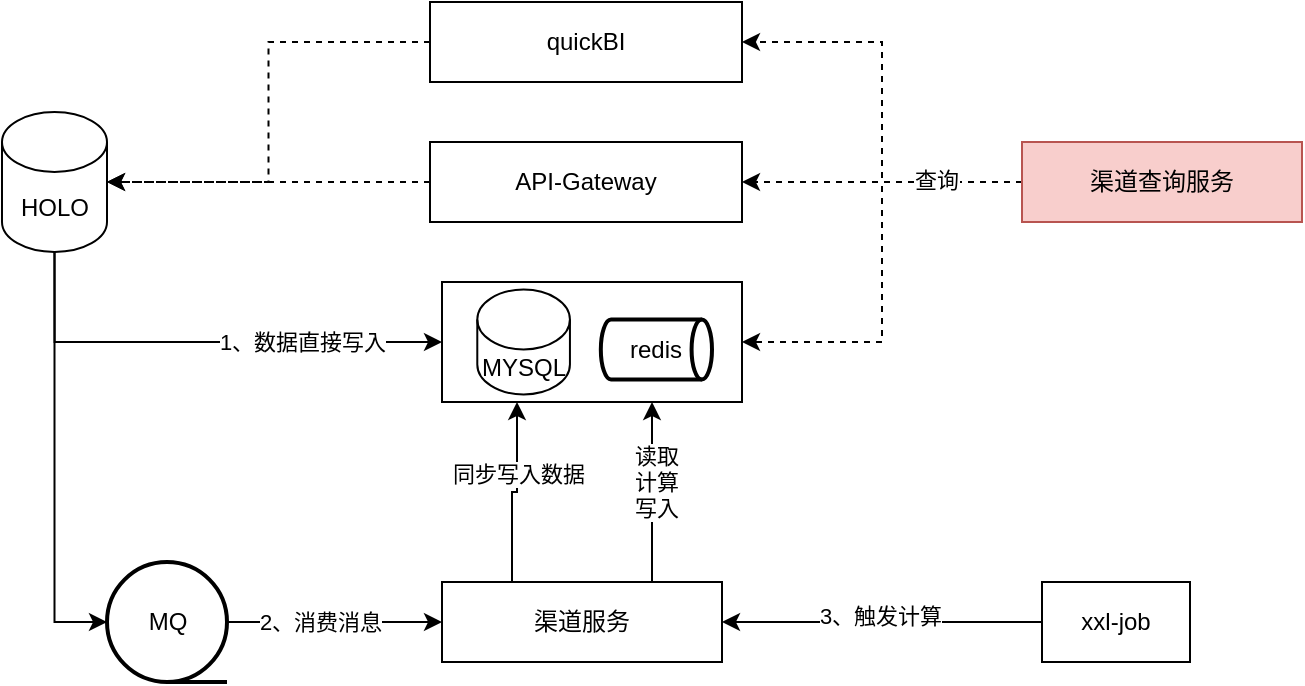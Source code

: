 <mxfile version="27.0.9">
  <diagram name="第 1 页" id="uT5XYs6UictxqT_nQJGg">
    <mxGraphModel dx="983" dy="794" grid="1" gridSize="10" guides="1" tooltips="1" connect="1" arrows="1" fold="1" page="1" pageScale="1" pageWidth="827" pageHeight="1169" math="0" shadow="0">
      <root>
        <mxCell id="0" />
        <mxCell id="1" parent="0" />
        <mxCell id="Xj7MVIoBm8f07yktk7jp-24" style="edgeStyle=orthogonalEdgeStyle;rounded=0;orthogonalLoop=1;jettySize=auto;html=1;exitX=0.5;exitY=1;exitDx=0;exitDy=0;exitPerimeter=0;entryX=0;entryY=0.5;entryDx=0;entryDy=0;" edge="1" parent="1" source="X29Cv0jLeG4FGPxGaaAt-1" target="Xj7MVIoBm8f07yktk7jp-22">
          <mxGeometry relative="1" as="geometry" />
        </mxCell>
        <mxCell id="Xj7MVIoBm8f07yktk7jp-25" value="1、数据直接写入" style="edgeLabel;html=1;align=center;verticalAlign=middle;resizable=0;points=[];" vertex="1" connectable="0" parent="Xj7MVIoBm8f07yktk7jp-24">
          <mxGeometry x="-0.033" y="1" relative="1" as="geometry">
            <mxPoint x="53" y="1" as="offset" />
          </mxGeometry>
        </mxCell>
        <mxCell id="X29Cv0jLeG4FGPxGaaAt-1" value="HOLO" style="shape=cylinder3;whiteSpace=wrap;html=1;boundedLbl=1;backgroundOutline=1;size=15;" parent="1" vertex="1">
          <mxGeometry x="70" y="405" width="52.5" height="70" as="geometry" />
        </mxCell>
        <mxCell id="Xj7MVIoBm8f07yktk7jp-2" style="edgeStyle=orthogonalEdgeStyle;rounded=0;orthogonalLoop=1;jettySize=auto;html=1;entryX=0;entryY=0.5;entryDx=0;entryDy=0;" edge="1" parent="1" source="X29Cv0jLeG4FGPxGaaAt-12" target="Xj7MVIoBm8f07yktk7jp-3">
          <mxGeometry relative="1" as="geometry">
            <mxPoint x="280" y="530" as="targetPoint" />
          </mxGeometry>
        </mxCell>
        <mxCell id="Xj7MVIoBm8f07yktk7jp-9" value="2、消费消息" style="edgeLabel;html=1;align=center;verticalAlign=middle;resizable=0;points=[];" vertex="1" connectable="0" parent="Xj7MVIoBm8f07yktk7jp-2">
          <mxGeometry x="-0.275" y="3" relative="1" as="geometry">
            <mxPoint x="7" y="3" as="offset" />
          </mxGeometry>
        </mxCell>
        <mxCell id="X29Cv0jLeG4FGPxGaaAt-12" value="MQ" style="strokeWidth=2;html=1;shape=mxgraph.flowchart.sequential_data;whiteSpace=wrap;" parent="1" vertex="1">
          <mxGeometry x="122.5" y="630" width="60" height="60" as="geometry" />
        </mxCell>
        <mxCell id="X29Cv0jLeG4FGPxGaaAt-17" value="quickBI" style="rounded=0;whiteSpace=wrap;html=1;" parent="1" vertex="1">
          <mxGeometry x="284" y="350" width="156" height="40" as="geometry" />
        </mxCell>
        <mxCell id="X29Cv0jLeG4FGPxGaaAt-18" value="API-Gateway" style="rounded=0;whiteSpace=wrap;html=1;" parent="1" vertex="1">
          <mxGeometry x="284" y="420" width="156" height="40" as="geometry" />
        </mxCell>
        <mxCell id="Xj7MVIoBm8f07yktk7jp-14" style="edgeStyle=orthogonalEdgeStyle;rounded=0;orthogonalLoop=1;jettySize=auto;html=1;entryX=1;entryY=0.5;entryDx=0;entryDy=0;" edge="1" parent="1" source="Xj7MVIoBm8f07yktk7jp-1" target="Xj7MVIoBm8f07yktk7jp-3">
          <mxGeometry relative="1" as="geometry" />
        </mxCell>
        <mxCell id="Xj7MVIoBm8f07yktk7jp-17" value="3、触发计算" style="edgeLabel;html=1;align=center;verticalAlign=middle;resizable=0;points=[];" vertex="1" connectable="0" parent="Xj7MVIoBm8f07yktk7jp-14">
          <mxGeometry x="0.018" y="-3" relative="1" as="geometry">
            <mxPoint as="offset" />
          </mxGeometry>
        </mxCell>
        <mxCell id="Xj7MVIoBm8f07yktk7jp-1" value="xxl-job" style="rounded=0;whiteSpace=wrap;html=1;" vertex="1" parent="1">
          <mxGeometry x="590" y="640" width="74" height="40" as="geometry" />
        </mxCell>
        <mxCell id="Xj7MVIoBm8f07yktk7jp-42" style="edgeStyle=orthogonalEdgeStyle;rounded=0;orthogonalLoop=1;jettySize=auto;html=1;exitX=0.25;exitY=0;exitDx=0;exitDy=0;entryX=0.25;entryY=1;entryDx=0;entryDy=0;" edge="1" parent="1" source="Xj7MVIoBm8f07yktk7jp-3" target="Xj7MVIoBm8f07yktk7jp-22">
          <mxGeometry relative="1" as="geometry" />
        </mxCell>
        <mxCell id="Xj7MVIoBm8f07yktk7jp-43" value="同步写入数据" style="edgeLabel;html=1;align=center;verticalAlign=middle;resizable=0;points=[];" vertex="1" connectable="0" parent="Xj7MVIoBm8f07yktk7jp-42">
          <mxGeometry x="0.222" y="1" relative="1" as="geometry">
            <mxPoint x="1" as="offset" />
          </mxGeometry>
        </mxCell>
        <mxCell id="Xj7MVIoBm8f07yktk7jp-44" style="edgeStyle=orthogonalEdgeStyle;rounded=0;orthogonalLoop=1;jettySize=auto;html=1;exitX=0.75;exitY=0;exitDx=0;exitDy=0;" edge="1" parent="1" source="Xj7MVIoBm8f07yktk7jp-3">
          <mxGeometry relative="1" as="geometry">
            <mxPoint x="395" y="550" as="targetPoint" />
          </mxGeometry>
        </mxCell>
        <mxCell id="Xj7MVIoBm8f07yktk7jp-46" value="读取&lt;div&gt;计算&lt;/div&gt;&lt;div&gt;&lt;span style=&quot;color: light-dark(rgb(0, 0, 0), rgb(255, 255, 255));&quot;&gt;写入&lt;/span&gt;&lt;/div&gt;" style="edgeLabel;html=1;align=center;verticalAlign=middle;resizable=0;points=[];" vertex="1" connectable="0" parent="Xj7MVIoBm8f07yktk7jp-44">
          <mxGeometry x="0.127" y="-1" relative="1" as="geometry">
            <mxPoint as="offset" />
          </mxGeometry>
        </mxCell>
        <mxCell id="Xj7MVIoBm8f07yktk7jp-3" value="渠道服务" style="rounded=0;whiteSpace=wrap;html=1;" vertex="1" parent="1">
          <mxGeometry x="290" y="640" width="140" height="40" as="geometry" />
        </mxCell>
        <mxCell id="Xj7MVIoBm8f07yktk7jp-8" style="edgeStyle=orthogonalEdgeStyle;rounded=0;orthogonalLoop=1;jettySize=auto;html=1;entryX=0;entryY=0.5;entryDx=0;entryDy=0;entryPerimeter=0;" edge="1" parent="1" source="X29Cv0jLeG4FGPxGaaAt-1" target="X29Cv0jLeG4FGPxGaaAt-12">
          <mxGeometry relative="1" as="geometry" />
        </mxCell>
        <mxCell id="Xj7MVIoBm8f07yktk7jp-23" value="" style="group" vertex="1" connectable="0" parent="1">
          <mxGeometry x="290" y="490" width="150" height="60" as="geometry" />
        </mxCell>
        <mxCell id="Xj7MVIoBm8f07yktk7jp-22" value="" style="rounded=0;whiteSpace=wrap;html=1;" vertex="1" parent="Xj7MVIoBm8f07yktk7jp-23">
          <mxGeometry width="150" height="60" as="geometry" />
        </mxCell>
        <mxCell id="Xj7MVIoBm8f07yktk7jp-20" value="MYSQL" style="shape=cylinder3;whiteSpace=wrap;html=1;boundedLbl=1;backgroundOutline=1;size=15;" vertex="1" parent="Xj7MVIoBm8f07yktk7jp-23">
          <mxGeometry x="17.647" y="3.75" width="46.324" height="52.5" as="geometry" />
        </mxCell>
        <mxCell id="Xj7MVIoBm8f07yktk7jp-21" value="redis" style="strokeWidth=2;html=1;shape=mxgraph.flowchart.direct_data;whiteSpace=wrap;" vertex="1" parent="Xj7MVIoBm8f07yktk7jp-23">
          <mxGeometry x="79.412" y="18.75" width="55.588" height="30" as="geometry" />
        </mxCell>
        <mxCell id="Xj7MVIoBm8f07yktk7jp-36" style="edgeStyle=orthogonalEdgeStyle;rounded=0;orthogonalLoop=1;jettySize=auto;html=1;entryX=1;entryY=0.5;entryDx=0;entryDy=0;dashed=1;" edge="1" parent="1" source="Xj7MVIoBm8f07yktk7jp-35" target="X29Cv0jLeG4FGPxGaaAt-17">
          <mxGeometry relative="1" as="geometry" />
        </mxCell>
        <mxCell id="Xj7MVIoBm8f07yktk7jp-37" style="edgeStyle=orthogonalEdgeStyle;rounded=0;orthogonalLoop=1;jettySize=auto;html=1;exitX=0;exitY=0.5;exitDx=0;exitDy=0;dashed=1;" edge="1" parent="1" source="Xj7MVIoBm8f07yktk7jp-35" target="X29Cv0jLeG4FGPxGaaAt-18">
          <mxGeometry relative="1" as="geometry" />
        </mxCell>
        <mxCell id="Xj7MVIoBm8f07yktk7jp-38" style="edgeStyle=orthogonalEdgeStyle;rounded=0;orthogonalLoop=1;jettySize=auto;html=1;exitX=0;exitY=0.5;exitDx=0;exitDy=0;entryX=1;entryY=0.5;entryDx=0;entryDy=0;dashed=1;" edge="1" parent="1" source="Xj7MVIoBm8f07yktk7jp-35" target="Xj7MVIoBm8f07yktk7jp-22">
          <mxGeometry relative="1" as="geometry" />
        </mxCell>
        <mxCell id="Xj7MVIoBm8f07yktk7jp-39" value="查询" style="edgeLabel;html=1;align=center;verticalAlign=middle;resizable=0;points=[];" vertex="1" connectable="0" parent="Xj7MVIoBm8f07yktk7jp-38">
          <mxGeometry x="-0.609" y="-1" relative="1" as="geometry">
            <mxPoint as="offset" />
          </mxGeometry>
        </mxCell>
        <mxCell id="Xj7MVIoBm8f07yktk7jp-35" value="渠道查询服务" style="rounded=0;whiteSpace=wrap;html=1;fillColor=#f8cecc;strokeColor=#b85450;" vertex="1" parent="1">
          <mxGeometry x="580" y="420" width="140" height="40" as="geometry" />
        </mxCell>
        <mxCell id="Xj7MVIoBm8f07yktk7jp-40" style="edgeStyle=orthogonalEdgeStyle;rounded=0;orthogonalLoop=1;jettySize=auto;html=1;entryX=1;entryY=0.5;entryDx=0;entryDy=0;entryPerimeter=0;dashed=1;" edge="1" parent="1" source="X29Cv0jLeG4FGPxGaaAt-17" target="X29Cv0jLeG4FGPxGaaAt-1">
          <mxGeometry relative="1" as="geometry" />
        </mxCell>
        <mxCell id="Xj7MVIoBm8f07yktk7jp-41" style="edgeStyle=orthogonalEdgeStyle;rounded=0;orthogonalLoop=1;jettySize=auto;html=1;entryX=1;entryY=0.5;entryDx=0;entryDy=0;entryPerimeter=0;dashed=1;" edge="1" parent="1" source="X29Cv0jLeG4FGPxGaaAt-18" target="X29Cv0jLeG4FGPxGaaAt-1">
          <mxGeometry relative="1" as="geometry" />
        </mxCell>
      </root>
    </mxGraphModel>
  </diagram>
</mxfile>
